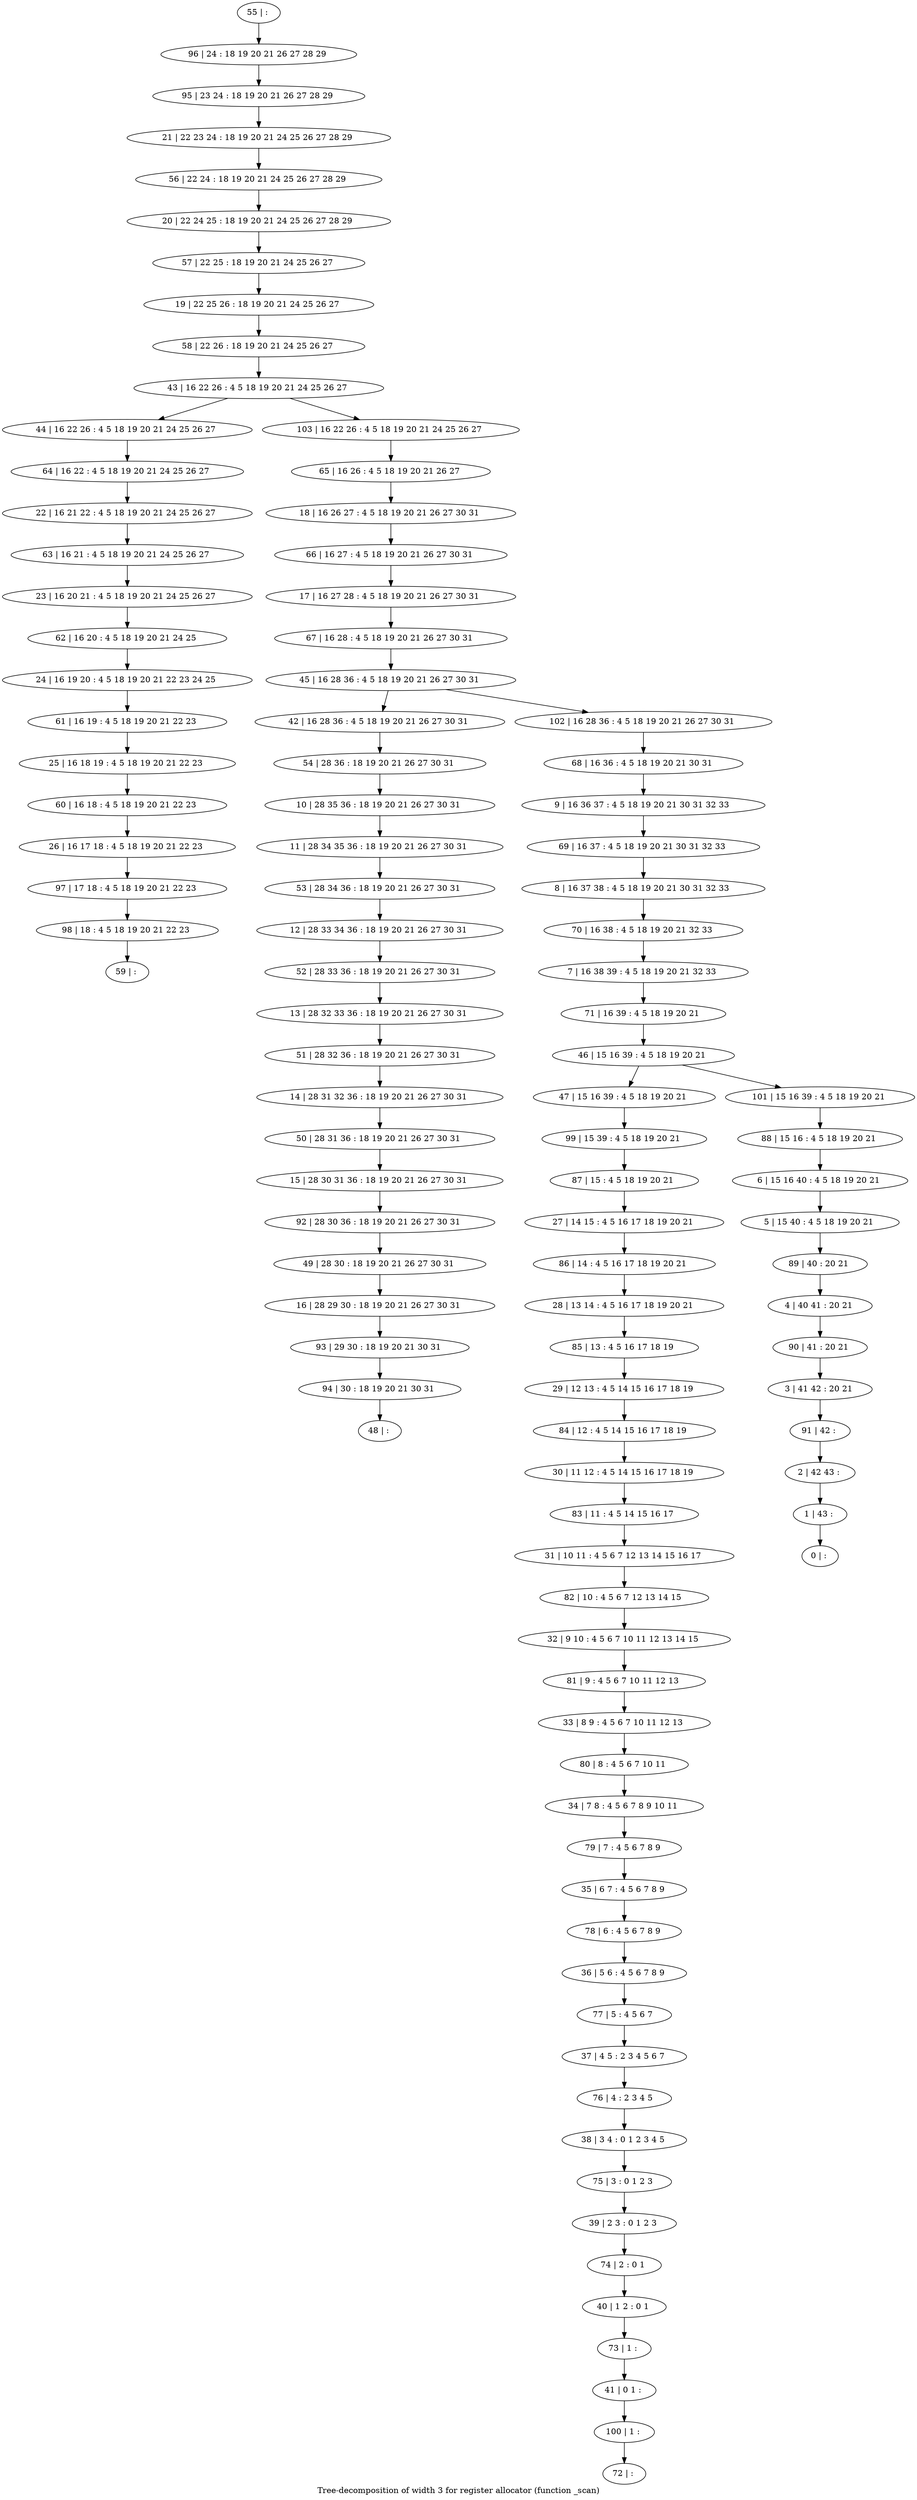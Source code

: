 digraph G {
graph [label="Tree-decomposition of width 3 for register allocator (function _scan)"]
0[label="0 | : "];
1[label="1 | 43 : "];
2[label="2 | 42 43 : "];
3[label="3 | 41 42 : 20 21 "];
4[label="4 | 40 41 : 20 21 "];
5[label="5 | 15 40 : 4 5 18 19 20 21 "];
6[label="6 | 15 16 40 : 4 5 18 19 20 21 "];
7[label="7 | 16 38 39 : 4 5 18 19 20 21 32 33 "];
8[label="8 | 16 37 38 : 4 5 18 19 20 21 30 31 32 33 "];
9[label="9 | 16 36 37 : 4 5 18 19 20 21 30 31 32 33 "];
10[label="10 | 28 35 36 : 18 19 20 21 26 27 30 31 "];
11[label="11 | 28 34 35 36 : 18 19 20 21 26 27 30 31 "];
12[label="12 | 28 33 34 36 : 18 19 20 21 26 27 30 31 "];
13[label="13 | 28 32 33 36 : 18 19 20 21 26 27 30 31 "];
14[label="14 | 28 31 32 36 : 18 19 20 21 26 27 30 31 "];
15[label="15 | 28 30 31 36 : 18 19 20 21 26 27 30 31 "];
16[label="16 | 28 29 30 : 18 19 20 21 26 27 30 31 "];
17[label="17 | 16 27 28 : 4 5 18 19 20 21 26 27 30 31 "];
18[label="18 | 16 26 27 : 4 5 18 19 20 21 26 27 30 31 "];
19[label="19 | 22 25 26 : 18 19 20 21 24 25 26 27 "];
20[label="20 | 22 24 25 : 18 19 20 21 24 25 26 27 28 29 "];
21[label="21 | 22 23 24 : 18 19 20 21 24 25 26 27 28 29 "];
22[label="22 | 16 21 22 : 4 5 18 19 20 21 24 25 26 27 "];
23[label="23 | 16 20 21 : 4 5 18 19 20 21 24 25 26 27 "];
24[label="24 | 16 19 20 : 4 5 18 19 20 21 22 23 24 25 "];
25[label="25 | 16 18 19 : 4 5 18 19 20 21 22 23 "];
26[label="26 | 16 17 18 : 4 5 18 19 20 21 22 23 "];
27[label="27 | 14 15 : 4 5 16 17 18 19 20 21 "];
28[label="28 | 13 14 : 4 5 16 17 18 19 20 21 "];
29[label="29 | 12 13 : 4 5 14 15 16 17 18 19 "];
30[label="30 | 11 12 : 4 5 14 15 16 17 18 19 "];
31[label="31 | 10 11 : 4 5 6 7 12 13 14 15 16 17 "];
32[label="32 | 9 10 : 4 5 6 7 10 11 12 13 14 15 "];
33[label="33 | 8 9 : 4 5 6 7 10 11 12 13 "];
34[label="34 | 7 8 : 4 5 6 7 8 9 10 11 "];
35[label="35 | 6 7 : 4 5 6 7 8 9 "];
36[label="36 | 5 6 : 4 5 6 7 8 9 "];
37[label="37 | 4 5 : 2 3 4 5 6 7 "];
38[label="38 | 3 4 : 0 1 2 3 4 5 "];
39[label="39 | 2 3 : 0 1 2 3 "];
40[label="40 | 1 2 : 0 1 "];
41[label="41 | 0 1 : "];
42[label="42 | 16 28 36 : 4 5 18 19 20 21 26 27 30 31 "];
43[label="43 | 16 22 26 : 4 5 18 19 20 21 24 25 26 27 "];
44[label="44 | 16 22 26 : 4 5 18 19 20 21 24 25 26 27 "];
45[label="45 | 16 28 36 : 4 5 18 19 20 21 26 27 30 31 "];
46[label="46 | 15 16 39 : 4 5 18 19 20 21 "];
47[label="47 | 15 16 39 : 4 5 18 19 20 21 "];
48[label="48 | : "];
49[label="49 | 28 30 : 18 19 20 21 26 27 30 31 "];
50[label="50 | 28 31 36 : 18 19 20 21 26 27 30 31 "];
51[label="51 | 28 32 36 : 18 19 20 21 26 27 30 31 "];
52[label="52 | 28 33 36 : 18 19 20 21 26 27 30 31 "];
53[label="53 | 28 34 36 : 18 19 20 21 26 27 30 31 "];
54[label="54 | 28 36 : 18 19 20 21 26 27 30 31 "];
55[label="55 | : "];
56[label="56 | 22 24 : 18 19 20 21 24 25 26 27 28 29 "];
57[label="57 | 22 25 : 18 19 20 21 24 25 26 27 "];
58[label="58 | 22 26 : 18 19 20 21 24 25 26 27 "];
59[label="59 | : "];
60[label="60 | 16 18 : 4 5 18 19 20 21 22 23 "];
61[label="61 | 16 19 : 4 5 18 19 20 21 22 23 "];
62[label="62 | 16 20 : 4 5 18 19 20 21 24 25 "];
63[label="63 | 16 21 : 4 5 18 19 20 21 24 25 26 27 "];
64[label="64 | 16 22 : 4 5 18 19 20 21 24 25 26 27 "];
65[label="65 | 16 26 : 4 5 18 19 20 21 26 27 "];
66[label="66 | 16 27 : 4 5 18 19 20 21 26 27 30 31 "];
67[label="67 | 16 28 : 4 5 18 19 20 21 26 27 30 31 "];
68[label="68 | 16 36 : 4 5 18 19 20 21 30 31 "];
69[label="69 | 16 37 : 4 5 18 19 20 21 30 31 32 33 "];
70[label="70 | 16 38 : 4 5 18 19 20 21 32 33 "];
71[label="71 | 16 39 : 4 5 18 19 20 21 "];
72[label="72 | : "];
73[label="73 | 1 : "];
74[label="74 | 2 : 0 1 "];
75[label="75 | 3 : 0 1 2 3 "];
76[label="76 | 4 : 2 3 4 5 "];
77[label="77 | 5 : 4 5 6 7 "];
78[label="78 | 6 : 4 5 6 7 8 9 "];
79[label="79 | 7 : 4 5 6 7 8 9 "];
80[label="80 | 8 : 4 5 6 7 10 11 "];
81[label="81 | 9 : 4 5 6 7 10 11 12 13 "];
82[label="82 | 10 : 4 5 6 7 12 13 14 15 "];
83[label="83 | 11 : 4 5 14 15 16 17 "];
84[label="84 | 12 : 4 5 14 15 16 17 18 19 "];
85[label="85 | 13 : 4 5 16 17 18 19 "];
86[label="86 | 14 : 4 5 16 17 18 19 20 21 "];
87[label="87 | 15 : 4 5 18 19 20 21 "];
88[label="88 | 15 16 : 4 5 18 19 20 21 "];
89[label="89 | 40 : 20 21 "];
90[label="90 | 41 : 20 21 "];
91[label="91 | 42 : "];
92[label="92 | 28 30 36 : 18 19 20 21 26 27 30 31 "];
93[label="93 | 29 30 : 18 19 20 21 30 31 "];
94[label="94 | 30 : 18 19 20 21 30 31 "];
95[label="95 | 23 24 : 18 19 20 21 26 27 28 29 "];
96[label="96 | 24 : 18 19 20 21 26 27 28 29 "];
97[label="97 | 17 18 : 4 5 18 19 20 21 22 23 "];
98[label="98 | 18 : 4 5 18 19 20 21 22 23 "];
99[label="99 | 15 39 : 4 5 18 19 20 21 "];
100[label="100 | 1 : "];
101[label="101 | 15 16 39 : 4 5 18 19 20 21 "];
102[label="102 | 16 28 36 : 4 5 18 19 20 21 26 27 30 31 "];
103[label="103 | 16 22 26 : 4 5 18 19 20 21 24 25 26 27 "];
10->11 ;
49->16 ;
50->15 ;
14->50 ;
51->14 ;
13->51 ;
52->13 ;
12->52 ;
53->12 ;
11->53 ;
54->10 ;
42->54 ;
60->26 ;
25->60 ;
61->25 ;
24->61 ;
62->24 ;
23->62 ;
63->23 ;
22->63 ;
64->22 ;
44->64 ;
73->41 ;
40->73 ;
74->40 ;
39->74 ;
75->39 ;
38->75 ;
76->38 ;
37->76 ;
77->37 ;
36->77 ;
78->36 ;
35->78 ;
79->35 ;
34->79 ;
80->34 ;
33->80 ;
81->33 ;
32->81 ;
82->32 ;
31->82 ;
83->31 ;
30->83 ;
84->30 ;
29->84 ;
85->29 ;
28->85 ;
86->28 ;
27->86 ;
87->27 ;
92->49 ;
15->92 ;
16->93 ;
94->48 ;
93->94 ;
26->97 ;
98->59 ;
97->98 ;
99->87 ;
47->99 ;
100->72 ;
41->100 ;
55->96 ;
96->95 ;
95->21 ;
21->56 ;
56->20 ;
20->57 ;
57->19 ;
19->58 ;
58->43 ;
65->18 ;
18->66 ;
66->17 ;
17->67 ;
67->45 ;
68->9 ;
9->69 ;
69->8 ;
8->70 ;
70->7 ;
7->71 ;
71->46 ;
88->6 ;
6->5 ;
5->89 ;
89->4 ;
4->90 ;
90->3 ;
3->91 ;
91->2 ;
2->1 ;
1->0 ;
101->88 ;
102->68 ;
103->65 ;
46->47 ;
46->101 ;
45->42 ;
45->102 ;
43->44 ;
43->103 ;
}
